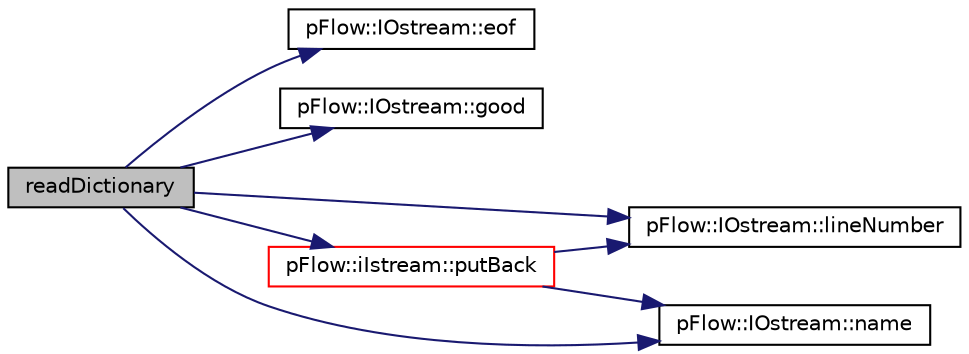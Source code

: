 digraph "readDictionary"
{
 // LATEX_PDF_SIZE
  edge [fontname="Helvetica",fontsize="10",labelfontname="Helvetica",labelfontsize="10"];
  node [fontname="Helvetica",fontsize="10",shape=record];
  rankdir="LR";
  Node1 [label="readDictionary",height=0.2,width=0.4,color="black", fillcolor="grey75", style="filled", fontcolor="black",tooltip="read dictionary from stream - without keyword"];
  Node1 -> Node2 [color="midnightblue",fontsize="10",style="solid",fontname="Helvetica"];
  Node2 [label="pFlow::IOstream::eof",height=0.2,width=0.4,color="black", fillcolor="white", style="filled",URL="$classpFlow_1_1IOstream.html#af3418ac60d0d7a303478f29a387feb3c",tooltip="Return true if end of input seen."];
  Node1 -> Node3 [color="midnightblue",fontsize="10",style="solid",fontname="Helvetica"];
  Node3 [label="pFlow::IOstream::good",height=0.2,width=0.4,color="black", fillcolor="white", style="filled",URL="$classpFlow_1_1IOstream.html#abdcc7f96f487faadc7769afcf58fe992",tooltip="Return true if next operation might succeed."];
  Node1 -> Node4 [color="midnightblue",fontsize="10",style="solid",fontname="Helvetica"];
  Node4 [label="pFlow::IOstream::lineNumber",height=0.2,width=0.4,color="black", fillcolor="white", style="filled",URL="$classpFlow_1_1IOstream.html#a607efe5fb94edbe4cfa890c4907e76c3",tooltip="Const access to the current stream line number."];
  Node1 -> Node5 [color="midnightblue",fontsize="10",style="solid",fontname="Helvetica"];
  Node5 [label="pFlow::IOstream::name",height=0.2,width=0.4,color="black", fillcolor="white", style="filled",URL="$classpFlow_1_1IOstream.html#ac9b54653d0ec63ee05f64a185437b335",tooltip="Return the name of the stream."];
  Node1 -> Node6 [color="midnightblue",fontsize="10",style="solid",fontname="Helvetica"];
  Node6 [label="pFlow::iIstream::putBack",height=0.2,width=0.4,color="red", fillcolor="white", style="filled",URL="$classpFlow_1_1iIstream.html#aeecefbf648ad32c20134e67c4fa35597",tooltip="Put back token Only a single put back is permitted."];
  Node6 -> Node4 [color="midnightblue",fontsize="10",style="solid",fontname="Helvetica"];
  Node6 -> Node5 [color="midnightblue",fontsize="10",style="solid",fontname="Helvetica"];
}
